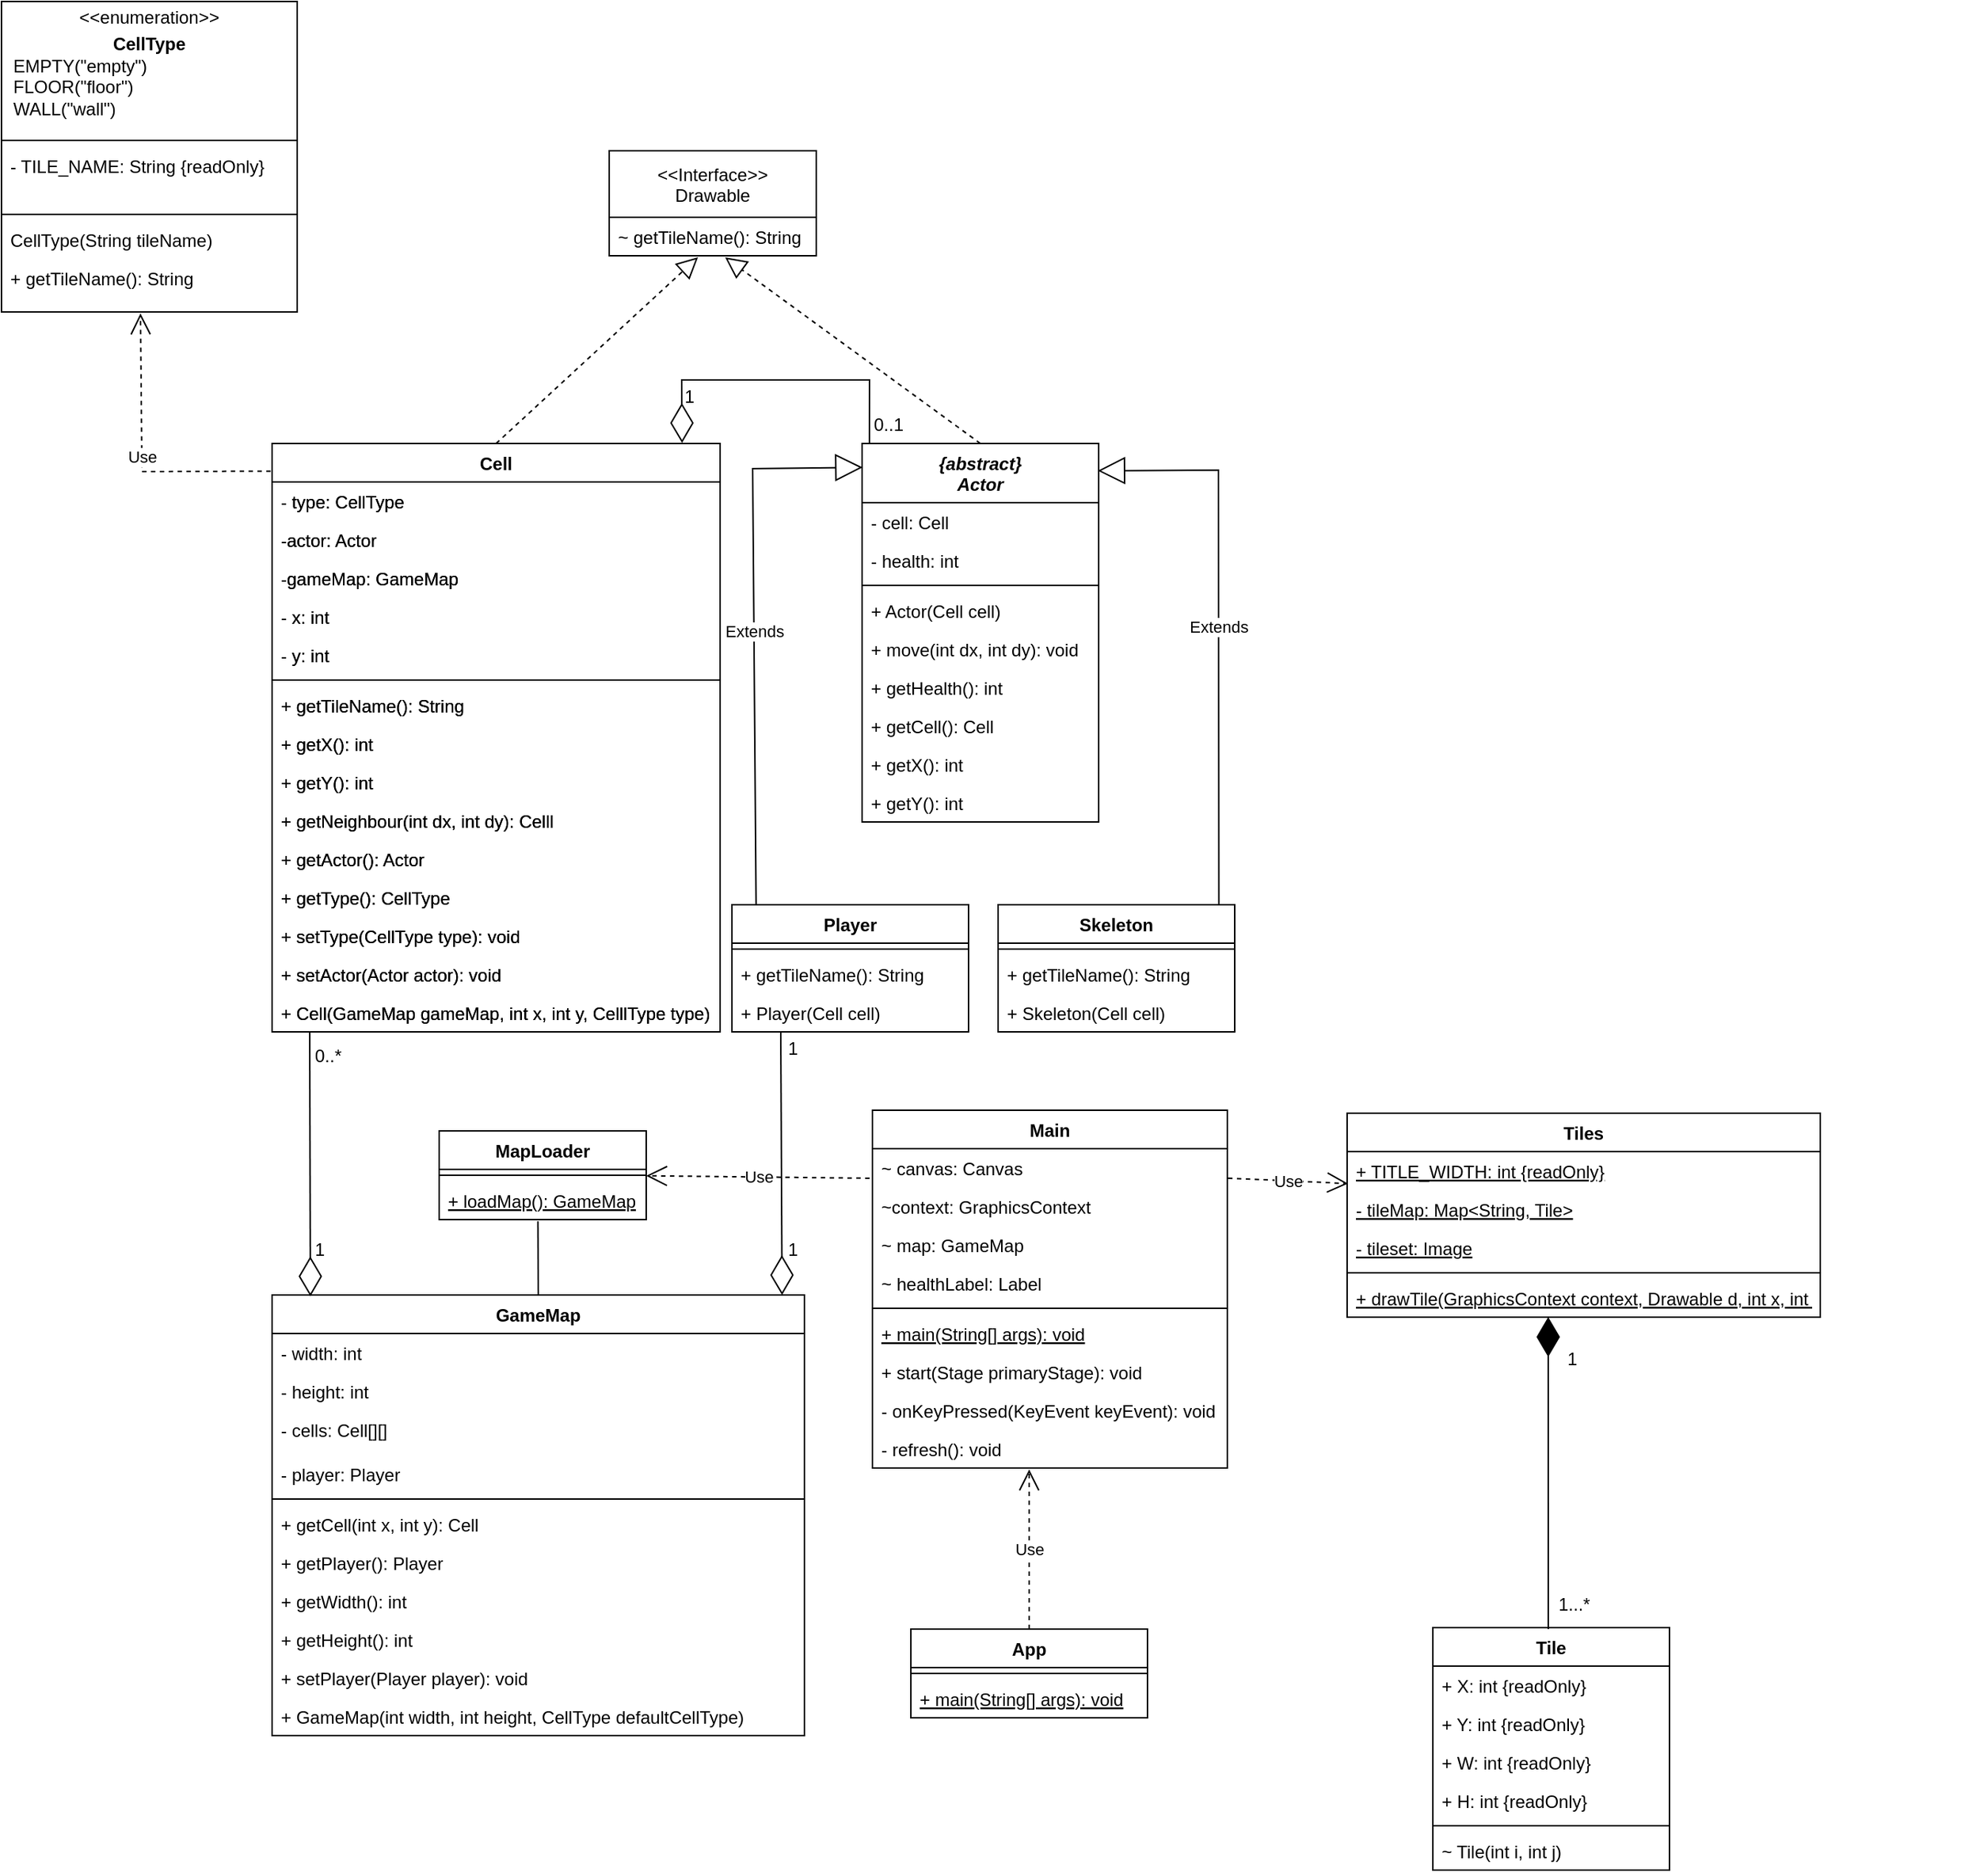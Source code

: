 <mxfile version="20.2.3" type="device"><diagram id="C5RBs43oDa-KdzZeNtuy" name="plan-diagram"><mxGraphModel dx="3357" dy="1351" grid="0" gridSize="10" guides="1" tooltips="1" connect="1" arrows="1" fold="1" page="1" pageScale="1" pageWidth="1169" pageHeight="827" math="0" shadow="0"><root><mxCell id="WIyWlLk6GJQsqaUBKTNV-0"/><mxCell id="WIyWlLk6GJQsqaUBKTNV-1" parent="WIyWlLk6GJQsqaUBKTNV-0"/><mxCell id="1TbsBnsKg7eIfjMKVuws-83" value="" style="group" vertex="1" connectable="0" parent="WIyWlLk6GJQsqaUBKTNV-1"><mxGeometry x="-883" y="34" width="200" height="210" as="geometry"/></mxCell><mxCell id="1TbsBnsKg7eIfjMKVuws-80" value="&lt;p style=&quot;margin:0px;margin-top:4px;text-align:center;&quot;&gt;&amp;lt;&amp;lt;enumeration&amp;gt;&amp;gt;&lt;br&gt;&lt;/p&gt;&lt;p style=&quot;margin:0px;margin-top:4px;text-align:center;&quot;&gt;&lt;b&gt;CellType&lt;/b&gt;&lt;/p&gt;&lt;p style=&quot;margin:0px;margin-left:8px;text-align:left;&quot;&gt;EMPTY(&quot;empty&quot;)&lt;br&gt;&lt;/p&gt;&lt;p style=&quot;margin:0px;margin-left:8px;text-align:left;&quot;&gt;FLOOR(&quot;floor&quot;)&lt;/p&gt;&lt;p style=&quot;margin:0px;margin-left:8px;text-align:left;&quot;&gt;WALL(&quot;wall&quot;)&lt;/p&gt;" style="shape=rect;html=1;overflow=fill;whiteSpace=wrap;" vertex="1" parent="1TbsBnsKg7eIfjMKVuws-83"><mxGeometry width="200" height="210" as="geometry"/></mxCell><mxCell id="1TbsBnsKg7eIfjMKVuws-81" value="" style="line;strokeWidth=1;fillColor=none;align=left;verticalAlign=middle;spacingTop=-1;spacingLeft=3;spacingRight=3;rotatable=0;labelPosition=right;points=[];portConstraint=eastwest;" vertex="1" parent="1TbsBnsKg7eIfjMKVuws-83"><mxGeometry y="90" width="200" height="8" as="geometry"/></mxCell><mxCell id="1TbsBnsKg7eIfjMKVuws-82" value="" style="line;strokeWidth=1;fillColor=none;align=left;verticalAlign=middle;spacingTop=-1;spacingLeft=3;spacingRight=3;rotatable=0;labelPosition=right;points=[];portConstraint=eastwest;" vertex="1" parent="1TbsBnsKg7eIfjMKVuws-83"><mxGeometry y="140" width="200" height="8" as="geometry"/></mxCell><mxCell id="1TbsBnsKg7eIfjMKVuws-84" value="- TILE_NAME: String {readOnly}" style="text;strokeColor=none;fillColor=none;align=left;verticalAlign=top;spacingLeft=4;spacingRight=4;overflow=hidden;rotatable=0;points=[[0,0.5],[1,0.5]];portConstraint=eastwest;" vertex="1" parent="1TbsBnsKg7eIfjMKVuws-83"><mxGeometry y="98" width="190" height="26" as="geometry"/></mxCell><mxCell id="1TbsBnsKg7eIfjMKVuws-86" value="CellType(String tileName)" style="text;strokeColor=none;fillColor=none;align=left;verticalAlign=top;spacingLeft=4;spacingRight=4;overflow=hidden;rotatable=0;points=[[0,0.5],[1,0.5]];portConstraint=eastwest;" vertex="1" parent="1TbsBnsKg7eIfjMKVuws-83"><mxGeometry y="148" width="150" height="26" as="geometry"/></mxCell><mxCell id="1TbsBnsKg7eIfjMKVuws-87" value="+ getTileName(): String" style="text;strokeColor=none;fillColor=none;align=left;verticalAlign=top;spacingLeft=4;spacingRight=4;overflow=hidden;rotatable=0;points=[[0,0.5],[1,0.5]];portConstraint=eastwest;" vertex="1" parent="1TbsBnsKg7eIfjMKVuws-83"><mxGeometry y="174" width="150" height="26" as="geometry"/></mxCell><mxCell id="1TbsBnsKg7eIfjMKVuws-88" value="GameMap" style="swimlane;fontStyle=1;align=center;verticalAlign=top;childLayout=stackLayout;horizontal=1;startSize=26;horizontalStack=0;resizeParent=1;resizeParentMax=0;resizeLast=0;collapsible=1;marginBottom=0;" vertex="1" parent="WIyWlLk6GJQsqaUBKTNV-1"><mxGeometry x="-700" y="909" width="360" height="298" as="geometry"><mxRectangle x="-806" y="929" width="92" height="26" as="alternateBounds"/></mxGeometry></mxCell><mxCell id="1TbsBnsKg7eIfjMKVuws-93" value="- width: int    " style="text;strokeColor=none;fillColor=none;align=left;verticalAlign=top;spacingLeft=4;spacingRight=4;overflow=hidden;rotatable=0;points=[[0,0.5],[1,0.5]];portConstraint=eastwest;" vertex="1" parent="1TbsBnsKg7eIfjMKVuws-88"><mxGeometry y="26" width="360" height="26" as="geometry"/></mxCell><mxCell id="1TbsBnsKg7eIfjMKVuws-92" value="- height: int" style="text;strokeColor=none;fillColor=none;align=left;verticalAlign=top;spacingLeft=4;spacingRight=4;overflow=hidden;rotatable=0;points=[[0,0.5],[1,0.5]];portConstraint=eastwest;" vertex="1" parent="1TbsBnsKg7eIfjMKVuws-88"><mxGeometry y="52" width="360" height="26" as="geometry"/></mxCell><mxCell id="1TbsBnsKg7eIfjMKVuws-94" value="- cells: Cell[][]" style="text;strokeColor=none;fillColor=none;align=left;verticalAlign=top;spacingLeft=4;spacingRight=4;overflow=hidden;rotatable=0;points=[[0,0.5],[1,0.5]];portConstraint=eastwest;" vertex="1" parent="1TbsBnsKg7eIfjMKVuws-88"><mxGeometry y="78" width="360" height="30" as="geometry"/></mxCell><mxCell id="1TbsBnsKg7eIfjMKVuws-89" value="- player: Player" style="text;strokeColor=none;fillColor=none;align=left;verticalAlign=top;spacingLeft=4;spacingRight=4;overflow=hidden;rotatable=0;points=[[0,0.5],[1,0.5]];portConstraint=eastwest;" vertex="1" parent="1TbsBnsKg7eIfjMKVuws-88"><mxGeometry y="108" width="360" height="26" as="geometry"/></mxCell><mxCell id="1TbsBnsKg7eIfjMKVuws-90" value="" style="line;strokeWidth=1;fillColor=none;align=left;verticalAlign=middle;spacingTop=-1;spacingLeft=3;spacingRight=3;rotatable=0;labelPosition=right;points=[];portConstraint=eastwest;" vertex="1" parent="1TbsBnsKg7eIfjMKVuws-88"><mxGeometry y="134" width="360" height="8" as="geometry"/></mxCell><mxCell id="1TbsBnsKg7eIfjMKVuws-98" value="+ getCell(int x, int y): Cell" style="text;strokeColor=none;fillColor=none;align=left;verticalAlign=top;spacingLeft=4;spacingRight=4;overflow=hidden;rotatable=0;points=[[0,0.5],[1,0.5]];portConstraint=eastwest;" vertex="1" parent="1TbsBnsKg7eIfjMKVuws-88"><mxGeometry y="142" width="360" height="26" as="geometry"/></mxCell><mxCell id="1TbsBnsKg7eIfjMKVuws-95" value="+ getPlayer(): Player" style="text;strokeColor=none;fillColor=none;align=left;verticalAlign=top;spacingLeft=4;spacingRight=4;overflow=hidden;rotatable=0;points=[[0,0.5],[1,0.5]];portConstraint=eastwest;" vertex="1" parent="1TbsBnsKg7eIfjMKVuws-88"><mxGeometry y="168" width="360" height="26" as="geometry"/></mxCell><mxCell id="1TbsBnsKg7eIfjMKVuws-96" value="+ getWidth(): int" style="text;strokeColor=none;fillColor=none;align=left;verticalAlign=top;spacingLeft=4;spacingRight=4;overflow=hidden;rotatable=0;points=[[0,0.5],[1,0.5]];portConstraint=eastwest;" vertex="1" parent="1TbsBnsKg7eIfjMKVuws-88"><mxGeometry y="194" width="360" height="26" as="geometry"/></mxCell><mxCell id="1TbsBnsKg7eIfjMKVuws-97" value="+ getHeight(): int" style="text;strokeColor=none;fillColor=none;align=left;verticalAlign=top;spacingLeft=4;spacingRight=4;overflow=hidden;rotatable=0;points=[[0,0.5],[1,0.5]];portConstraint=eastwest;" vertex="1" parent="1TbsBnsKg7eIfjMKVuws-88"><mxGeometry y="220" width="360" height="26" as="geometry"/></mxCell><mxCell id="1TbsBnsKg7eIfjMKVuws-99" value="+ setPlayer(Player player): void" style="text;strokeColor=none;fillColor=none;align=left;verticalAlign=top;spacingLeft=4;spacingRight=4;overflow=hidden;rotatable=0;points=[[0,0.5],[1,0.5]];portConstraint=eastwest;" vertex="1" parent="1TbsBnsKg7eIfjMKVuws-88"><mxGeometry y="246" width="360" height="26" as="geometry"/></mxCell><mxCell id="1TbsBnsKg7eIfjMKVuws-91" value="+ GameMap(int width, int height, CellType defaultCellType)" style="text;strokeColor=none;fillColor=none;align=left;verticalAlign=top;spacingLeft=4;spacingRight=4;overflow=hidden;rotatable=0;points=[[0,0.5],[1,0.5]];portConstraint=eastwest;" vertex="1" parent="1TbsBnsKg7eIfjMKVuws-88"><mxGeometry y="272" width="360" height="26" as="geometry"/></mxCell><mxCell id="1TbsBnsKg7eIfjMKVuws-100" value="MapLoader" style="swimlane;fontStyle=1;align=center;verticalAlign=top;childLayout=stackLayout;horizontal=1;startSize=26;horizontalStack=0;resizeParent=1;resizeParentMax=0;resizeLast=0;collapsible=1;marginBottom=0;" vertex="1" parent="WIyWlLk6GJQsqaUBKTNV-1"><mxGeometry x="-587" y="798" width="140" height="60" as="geometry"><mxRectangle x="-167" y="892" width="99" height="26" as="alternateBounds"/></mxGeometry></mxCell><mxCell id="1TbsBnsKg7eIfjMKVuws-102" value="" style="line;strokeWidth=1;fillColor=none;align=left;verticalAlign=middle;spacingTop=-1;spacingLeft=3;spacingRight=3;rotatable=0;labelPosition=right;points=[];portConstraint=eastwest;" vertex="1" parent="1TbsBnsKg7eIfjMKVuws-100"><mxGeometry y="26" width="140" height="8" as="geometry"/></mxCell><mxCell id="1TbsBnsKg7eIfjMKVuws-103" value="+ loadMap(): GameMap" style="text;strokeColor=none;fillColor=none;align=left;verticalAlign=top;spacingLeft=4;spacingRight=4;overflow=hidden;rotatable=0;points=[[0,0.5],[1,0.5]];portConstraint=eastwest;fontStyle=4" vertex="1" parent="1TbsBnsKg7eIfjMKVuws-100"><mxGeometry y="34" width="140" height="26" as="geometry"/></mxCell><mxCell id="1TbsBnsKg7eIfjMKVuws-189" value="" style="group" vertex="1" connectable="0" parent="WIyWlLk6GJQsqaUBKTNV-1"><mxGeometry x="-700" y="135" width="651" height="596" as="geometry"/></mxCell><mxCell id="1TbsBnsKg7eIfjMKVuws-64" value="Cell" style="swimlane;fontStyle=1;align=center;verticalAlign=top;childLayout=stackLayout;horizontal=1;startSize=26;horizontalStack=0;resizeParent=1;resizeParentMax=0;resizeLast=0;collapsible=1;marginBottom=0;" vertex="1" parent="1TbsBnsKg7eIfjMKVuws-189"><mxGeometry y="198" width="303" height="398" as="geometry"><mxRectangle x="-899" y="251" width="57" height="26" as="alternateBounds"/></mxGeometry></mxCell><mxCell id="1TbsBnsKg7eIfjMKVuws-129" value="" style="group" vertex="1" connectable="0" parent="1TbsBnsKg7eIfjMKVuws-64"><mxGeometry y="26" width="303" height="372" as="geometry"/></mxCell><mxCell id="1TbsBnsKg7eIfjMKVuws-70" value="- type: CellType" style="text;strokeColor=none;fillColor=none;align=left;verticalAlign=top;spacingLeft=4;spacingRight=4;overflow=hidden;rotatable=0;points=[[0,0.5],[1,0.5]];portConstraint=eastwest;" vertex="1" parent="1TbsBnsKg7eIfjMKVuws-129"><mxGeometry width="360" height="26" as="geometry"/></mxCell><mxCell id="1TbsBnsKg7eIfjMKVuws-68" value="-actor: Actor" style="text;strokeColor=none;fillColor=none;align=left;verticalAlign=top;spacingLeft=4;spacingRight=4;overflow=hidden;rotatable=0;points=[[0,0.5],[1,0.5]];portConstraint=eastwest;" vertex="1" parent="1TbsBnsKg7eIfjMKVuws-129"><mxGeometry y="26" width="360" height="26" as="geometry"/></mxCell><mxCell id="1TbsBnsKg7eIfjMKVuws-69" value="-gameMap: GameMap" style="text;strokeColor=none;fillColor=none;align=left;verticalAlign=top;spacingLeft=4;spacingRight=4;overflow=hidden;rotatable=0;points=[[0,0.5],[1,0.5]];portConstraint=eastwest;" vertex="1" parent="1TbsBnsKg7eIfjMKVuws-129"><mxGeometry y="52" width="360" height="26" as="geometry"/></mxCell><mxCell id="1TbsBnsKg7eIfjMKVuws-65" value="- x: int" style="text;strokeColor=none;fillColor=none;align=left;verticalAlign=top;spacingLeft=4;spacingRight=4;overflow=hidden;rotatable=0;points=[[0,0.5],[1,0.5]];portConstraint=eastwest;" vertex="1" parent="1TbsBnsKg7eIfjMKVuws-129"><mxGeometry y="78" width="360" height="26" as="geometry"/></mxCell><mxCell id="1TbsBnsKg7eIfjMKVuws-71" value="- y: int" style="text;strokeColor=none;fillColor=none;align=left;verticalAlign=top;spacingLeft=4;spacingRight=4;overflow=hidden;rotatable=0;points=[[0,0.5],[1,0.5]];portConstraint=eastwest;" vertex="1" parent="1TbsBnsKg7eIfjMKVuws-129"><mxGeometry y="104" width="360" height="26" as="geometry"/></mxCell><mxCell id="1TbsBnsKg7eIfjMKVuws-74" value="+ getTileName(): String" style="text;strokeColor=none;fillColor=none;align=left;verticalAlign=top;spacingLeft=4;spacingRight=4;overflow=hidden;rotatable=0;points=[[0,0.5],[1,0.5]];portConstraint=eastwest;" vertex="1" parent="1TbsBnsKg7eIfjMKVuws-129"><mxGeometry y="138" width="360" height="26" as="geometry"/></mxCell><mxCell id="1TbsBnsKg7eIfjMKVuws-77" value="+ getX(): int" style="text;strokeColor=none;fillColor=none;align=left;verticalAlign=top;spacingLeft=4;spacingRight=4;overflow=hidden;rotatable=0;points=[[0,0.5],[1,0.5]];portConstraint=eastwest;" vertex="1" parent="1TbsBnsKg7eIfjMKVuws-129"><mxGeometry y="164" width="360" height="26" as="geometry"/></mxCell><mxCell id="1TbsBnsKg7eIfjMKVuws-76" value="+ getY(): int" style="text;strokeColor=none;fillColor=none;align=left;verticalAlign=top;spacingLeft=4;spacingRight=4;overflow=hidden;rotatable=0;points=[[0,0.5],[1,0.5]];portConstraint=eastwest;" vertex="1" parent="1TbsBnsKg7eIfjMKVuws-129"><mxGeometry y="190" width="360" height="26" as="geometry"/></mxCell><mxCell id="1TbsBnsKg7eIfjMKVuws-75" value="+ getNeighbour(int dx, int dy): Celll" style="text;strokeColor=none;fillColor=none;align=left;verticalAlign=top;spacingLeft=4;spacingRight=4;overflow=hidden;rotatable=0;points=[[0,0.5],[1,0.5]];portConstraint=eastwest;" vertex="1" parent="1TbsBnsKg7eIfjMKVuws-129"><mxGeometry y="216" width="360" height="26" as="geometry"/></mxCell><mxCell id="1TbsBnsKg7eIfjMKVuws-73" value="+ getActor(): Actor" style="text;strokeColor=none;fillColor=none;align=left;verticalAlign=top;spacingLeft=4;spacingRight=4;overflow=hidden;rotatable=0;points=[[0,0.5],[1,0.5]];portConstraint=eastwest;" vertex="1" parent="1TbsBnsKg7eIfjMKVuws-129"><mxGeometry y="242" width="360" height="26" as="geometry"/></mxCell><mxCell id="1TbsBnsKg7eIfjMKVuws-72" value="+ getType(): CellType" style="text;strokeColor=none;fillColor=none;align=left;verticalAlign=top;spacingLeft=4;spacingRight=4;overflow=hidden;rotatable=0;points=[[0,0.5],[1,0.5]];portConstraint=eastwest;" vertex="1" parent="1TbsBnsKg7eIfjMKVuws-129"><mxGeometry y="268" width="360" height="26" as="geometry"/></mxCell><mxCell id="1TbsBnsKg7eIfjMKVuws-78" value="+ setType(CellType type): void" style="text;strokeColor=none;fillColor=none;align=left;verticalAlign=top;spacingLeft=4;spacingRight=4;overflow=hidden;rotatable=0;points=[[0,0.5],[1,0.5]];portConstraint=eastwest;" vertex="1" parent="1TbsBnsKg7eIfjMKVuws-129"><mxGeometry y="294" width="360" height="26" as="geometry"/></mxCell><mxCell id="1TbsBnsKg7eIfjMKVuws-79" value="+ setActor(Actor actor): void" style="text;strokeColor=none;fillColor=none;align=left;verticalAlign=top;spacingLeft=4;spacingRight=4;overflow=hidden;rotatable=0;points=[[0,0.5],[1,0.5]];portConstraint=eastwest;" vertex="1" parent="1TbsBnsKg7eIfjMKVuws-129"><mxGeometry y="320" width="360" height="26" as="geometry"/></mxCell><mxCell id="1TbsBnsKg7eIfjMKVuws-67" value="+ Cell(GameMap gameMap, int x, int y, CelllType type)" style="text;strokeColor=none;fillColor=none;align=left;verticalAlign=top;spacingLeft=4;spacingRight=4;overflow=hidden;rotatable=0;points=[[0,0.5],[1,0.5]];portConstraint=eastwest;" vertex="1" parent="1TbsBnsKg7eIfjMKVuws-129"><mxGeometry y="346" width="360" height="26" as="geometry"/></mxCell><mxCell id="1TbsBnsKg7eIfjMKVuws-130" value="" style="group" vertex="1" connectable="0" parent="1TbsBnsKg7eIfjMKVuws-129"><mxGeometry width="303" height="372" as="geometry"/></mxCell><mxCell id="1TbsBnsKg7eIfjMKVuws-131" value="- type: CellType" style="text;strokeColor=none;fillColor=none;align=left;verticalAlign=top;spacingLeft=4;spacingRight=4;overflow=hidden;rotatable=0;points=[[0,0.5],[1,0.5]];portConstraint=eastwest;" vertex="1" parent="1TbsBnsKg7eIfjMKVuws-130"><mxGeometry width="303" height="26" as="geometry"/></mxCell><mxCell id="1TbsBnsKg7eIfjMKVuws-132" value="-actor: Actor" style="text;strokeColor=none;fillColor=none;align=left;verticalAlign=top;spacingLeft=4;spacingRight=4;overflow=hidden;rotatable=0;points=[[0,0.5],[1,0.5]];portConstraint=eastwest;" vertex="1" parent="1TbsBnsKg7eIfjMKVuws-130"><mxGeometry y="26" width="303" height="26" as="geometry"/></mxCell><mxCell id="1TbsBnsKg7eIfjMKVuws-133" value="-gameMap: GameMap" style="text;strokeColor=none;fillColor=none;align=left;verticalAlign=top;spacingLeft=4;spacingRight=4;overflow=hidden;rotatable=0;points=[[0,0.5],[1,0.5]];portConstraint=eastwest;" vertex="1" parent="1TbsBnsKg7eIfjMKVuws-130"><mxGeometry y="52" width="303" height="26" as="geometry"/></mxCell><mxCell id="1TbsBnsKg7eIfjMKVuws-134" value="- x: int" style="text;strokeColor=none;fillColor=none;align=left;verticalAlign=top;spacingLeft=4;spacingRight=4;overflow=hidden;rotatable=0;points=[[0,0.5],[1,0.5]];portConstraint=eastwest;" vertex="1" parent="1TbsBnsKg7eIfjMKVuws-130"><mxGeometry y="78" width="303" height="26" as="geometry"/></mxCell><mxCell id="1TbsBnsKg7eIfjMKVuws-135" value="- y: int" style="text;strokeColor=none;fillColor=none;align=left;verticalAlign=top;spacingLeft=4;spacingRight=4;overflow=hidden;rotatable=0;points=[[0,0.5],[1,0.5]];portConstraint=eastwest;" vertex="1" parent="1TbsBnsKg7eIfjMKVuws-130"><mxGeometry y="104" width="303" height="26" as="geometry"/></mxCell><mxCell id="1TbsBnsKg7eIfjMKVuws-136" value="" style="line;strokeWidth=1;fillColor=none;align=left;verticalAlign=middle;spacingTop=-1;spacingLeft=3;spacingRight=3;rotatable=0;labelPosition=right;points=[];portConstraint=eastwest;" vertex="1" parent="1TbsBnsKg7eIfjMKVuws-130"><mxGeometry y="130" width="303" height="8" as="geometry"/></mxCell><mxCell id="1TbsBnsKg7eIfjMKVuws-137" value="+ getTileName(): String" style="text;strokeColor=none;fillColor=none;align=left;verticalAlign=top;spacingLeft=4;spacingRight=4;overflow=hidden;rotatable=0;points=[[0,0.5],[1,0.5]];portConstraint=eastwest;" vertex="1" parent="1TbsBnsKg7eIfjMKVuws-130"><mxGeometry y="138" width="303" height="26" as="geometry"/></mxCell><mxCell id="1TbsBnsKg7eIfjMKVuws-138" value="+ getX(): int" style="text;strokeColor=none;fillColor=none;align=left;verticalAlign=top;spacingLeft=4;spacingRight=4;overflow=hidden;rotatable=0;points=[[0,0.5],[1,0.5]];portConstraint=eastwest;" vertex="1" parent="1TbsBnsKg7eIfjMKVuws-130"><mxGeometry y="164" width="303" height="26" as="geometry"/></mxCell><mxCell id="1TbsBnsKg7eIfjMKVuws-139" value="+ getY(): int" style="text;strokeColor=none;fillColor=none;align=left;verticalAlign=top;spacingLeft=4;spacingRight=4;overflow=hidden;rotatable=0;points=[[0,0.5],[1,0.5]];portConstraint=eastwest;" vertex="1" parent="1TbsBnsKg7eIfjMKVuws-130"><mxGeometry y="190" width="303" height="26" as="geometry"/></mxCell><mxCell id="1TbsBnsKg7eIfjMKVuws-140" value="+ getNeighbour(int dx, int dy): Celll" style="text;strokeColor=none;fillColor=none;align=left;verticalAlign=top;spacingLeft=4;spacingRight=4;overflow=hidden;rotatable=0;points=[[0,0.5],[1,0.5]];portConstraint=eastwest;" vertex="1" parent="1TbsBnsKg7eIfjMKVuws-130"><mxGeometry y="216" width="303" height="26" as="geometry"/></mxCell><mxCell id="1TbsBnsKg7eIfjMKVuws-141" value="+ getActor(): Actor" style="text;strokeColor=none;fillColor=none;align=left;verticalAlign=top;spacingLeft=4;spacingRight=4;overflow=hidden;rotatable=0;points=[[0,0.5],[1,0.5]];portConstraint=eastwest;" vertex="1" parent="1TbsBnsKg7eIfjMKVuws-130"><mxGeometry y="242" width="303" height="26" as="geometry"/></mxCell><mxCell id="1TbsBnsKg7eIfjMKVuws-142" value="+ getType(): CellType" style="text;strokeColor=none;fillColor=none;align=left;verticalAlign=top;spacingLeft=4;spacingRight=4;overflow=hidden;rotatable=0;points=[[0,0.5],[1,0.5]];portConstraint=eastwest;" vertex="1" parent="1TbsBnsKg7eIfjMKVuws-130"><mxGeometry y="268" width="303" height="26" as="geometry"/></mxCell><mxCell id="1TbsBnsKg7eIfjMKVuws-143" value="+ setType(CellType type): void" style="text;strokeColor=none;fillColor=none;align=left;verticalAlign=top;spacingLeft=4;spacingRight=4;overflow=hidden;rotatable=0;points=[[0,0.5],[1,0.5]];portConstraint=eastwest;" vertex="1" parent="1TbsBnsKg7eIfjMKVuws-130"><mxGeometry y="294" width="303" height="26" as="geometry"/></mxCell><mxCell id="1TbsBnsKg7eIfjMKVuws-144" value="+ setActor(Actor actor): void" style="text;strokeColor=none;fillColor=none;align=left;verticalAlign=top;spacingLeft=4;spacingRight=4;overflow=hidden;rotatable=0;points=[[0,0.5],[1,0.5]];portConstraint=eastwest;" vertex="1" parent="1TbsBnsKg7eIfjMKVuws-130"><mxGeometry y="320" width="303" height="26" as="geometry"/></mxCell><mxCell id="1TbsBnsKg7eIfjMKVuws-145" value="+ Cell(GameMap gameMap, int x, int y, CelllType type)" style="text;strokeColor=none;fillColor=none;align=left;verticalAlign=top;spacingLeft=4;spacingRight=4;overflow=hidden;rotatable=0;points=[[0,0.5],[1,0.5]];portConstraint=eastwest;" vertex="1" parent="1TbsBnsKg7eIfjMKVuws-130"><mxGeometry y="346" width="303" height="26" as="geometry"/></mxCell><mxCell id="1TbsBnsKg7eIfjMKVuws-106" value="&lt;&lt;Interface&gt;&gt;&#10;Drawable" style="swimlane;fontStyle=0;childLayout=stackLayout;horizontal=1;startSize=45;fillColor=none;horizontalStack=0;resizeParent=1;resizeParentMax=0;resizeLast=0;collapsible=1;marginBottom=0;" vertex="1" parent="1TbsBnsKg7eIfjMKVuws-189"><mxGeometry x="228" width="140" height="71" as="geometry"><mxRectangle x="-784" y="128" width="110" height="45" as="alternateBounds"/></mxGeometry></mxCell><mxCell id="1TbsBnsKg7eIfjMKVuws-107" value="~ getTileName(): String" style="text;strokeColor=none;fillColor=none;align=left;verticalAlign=top;spacingLeft=4;spacingRight=4;overflow=hidden;rotatable=0;points=[[0,0.5],[1,0.5]];portConstraint=eastwest;" vertex="1" parent="1TbsBnsKg7eIfjMKVuws-106"><mxGeometry y="45" width="140" height="26" as="geometry"/></mxCell><mxCell id="1TbsBnsKg7eIfjMKVuws-110" value="{abstract}&#10;Actor&#10;" style="swimlane;fontStyle=3;align=center;verticalAlign=top;childLayout=stackLayout;horizontal=1;startSize=40;horizontalStack=0;resizeParent=1;resizeParentMax=0;resizeLast=0;collapsible=1;marginBottom=0;" vertex="1" parent="1TbsBnsKg7eIfjMKVuws-189"><mxGeometry x="399" y="198" width="160" height="256" as="geometry"><mxRectangle x="-623" y="229" width="91" height="41" as="alternateBounds"/></mxGeometry></mxCell><mxCell id="1TbsBnsKg7eIfjMKVuws-111" value="- cell: Cell" style="text;strokeColor=none;fillColor=none;align=left;verticalAlign=top;spacingLeft=4;spacingRight=4;overflow=hidden;rotatable=0;points=[[0,0.5],[1,0.5]];portConstraint=eastwest;" vertex="1" parent="1TbsBnsKg7eIfjMKVuws-110"><mxGeometry y="40" width="160" height="26" as="geometry"/></mxCell><mxCell id="1TbsBnsKg7eIfjMKVuws-114" value="- health: int" style="text;strokeColor=none;fillColor=none;align=left;verticalAlign=top;spacingLeft=4;spacingRight=4;overflow=hidden;rotatable=0;points=[[0,0.5],[1,0.5]];portConstraint=eastwest;" vertex="1" parent="1TbsBnsKg7eIfjMKVuws-110"><mxGeometry y="66" width="160" height="26" as="geometry"/></mxCell><mxCell id="1TbsBnsKg7eIfjMKVuws-112" value="" style="line;strokeWidth=1;fillColor=none;align=left;verticalAlign=middle;spacingTop=-1;spacingLeft=3;spacingRight=3;rotatable=0;labelPosition=right;points=[];portConstraint=eastwest;" vertex="1" parent="1TbsBnsKg7eIfjMKVuws-110"><mxGeometry y="92" width="160" height="8" as="geometry"/></mxCell><mxCell id="1TbsBnsKg7eIfjMKVuws-113" value="+ Actor(Cell cell)" style="text;strokeColor=none;fillColor=none;align=left;verticalAlign=top;spacingLeft=4;spacingRight=4;overflow=hidden;rotatable=0;points=[[0,0.5],[1,0.5]];portConstraint=eastwest;" vertex="1" parent="1TbsBnsKg7eIfjMKVuws-110"><mxGeometry y="100" width="160" height="26" as="geometry"/></mxCell><mxCell id="1TbsBnsKg7eIfjMKVuws-117" value="+ move(int dx, int dy): void" style="text;strokeColor=none;fillColor=none;align=left;verticalAlign=top;spacingLeft=4;spacingRight=4;overflow=hidden;rotatable=0;points=[[0,0.5],[1,0.5]];portConstraint=eastwest;" vertex="1" parent="1TbsBnsKg7eIfjMKVuws-110"><mxGeometry y="126" width="160" height="26" as="geometry"/></mxCell><mxCell id="1TbsBnsKg7eIfjMKVuws-119" value="+ getHealth(): int" style="text;strokeColor=none;fillColor=none;align=left;verticalAlign=top;spacingLeft=4;spacingRight=4;overflow=hidden;rotatable=0;points=[[0,0.5],[1,0.5]];portConstraint=eastwest;" vertex="1" parent="1TbsBnsKg7eIfjMKVuws-110"><mxGeometry y="152" width="160" height="26" as="geometry"/></mxCell><mxCell id="1TbsBnsKg7eIfjMKVuws-116" value="+ getCell(): Cell" style="text;strokeColor=none;fillColor=none;align=left;verticalAlign=top;spacingLeft=4;spacingRight=4;overflow=hidden;rotatable=0;points=[[0,0.5],[1,0.5]];portConstraint=eastwest;" vertex="1" parent="1TbsBnsKg7eIfjMKVuws-110"><mxGeometry y="178" width="160" height="26" as="geometry"/></mxCell><mxCell id="1TbsBnsKg7eIfjMKVuws-118" value="+ getX(): int" style="text;strokeColor=none;fillColor=none;align=left;verticalAlign=top;spacingLeft=4;spacingRight=4;overflow=hidden;rotatable=0;points=[[0,0.5],[1,0.5]];portConstraint=eastwest;" vertex="1" parent="1TbsBnsKg7eIfjMKVuws-110"><mxGeometry y="204" width="160" height="26" as="geometry"/></mxCell><mxCell id="1TbsBnsKg7eIfjMKVuws-115" value="+ getY(): int" style="text;strokeColor=none;fillColor=none;align=left;verticalAlign=top;spacingLeft=4;spacingRight=4;overflow=hidden;rotatable=0;points=[[0,0.5],[1,0.5]];portConstraint=eastwest;" vertex="1" parent="1TbsBnsKg7eIfjMKVuws-110"><mxGeometry y="230" width="160" height="26" as="geometry"/></mxCell><mxCell id="1TbsBnsKg7eIfjMKVuws-120" value="Player" style="swimlane;fontStyle=1;align=center;verticalAlign=top;childLayout=stackLayout;horizontal=1;startSize=26;horizontalStack=0;resizeParent=1;resizeParentMax=0;resizeLast=0;collapsible=1;marginBottom=0;" vertex="1" parent="1TbsBnsKg7eIfjMKVuws-189"><mxGeometry x="311" y="510" width="160" height="86" as="geometry"><mxRectangle x="-862" y="759" width="71" height="26" as="alternateBounds"/></mxGeometry></mxCell><mxCell id="1TbsBnsKg7eIfjMKVuws-122" value="" style="line;strokeWidth=1;fillColor=none;align=left;verticalAlign=middle;spacingTop=-1;spacingLeft=3;spacingRight=3;rotatable=0;labelPosition=right;points=[];portConstraint=eastwest;" vertex="1" parent="1TbsBnsKg7eIfjMKVuws-120"><mxGeometry y="26" width="160" height="8" as="geometry"/></mxCell><mxCell id="1TbsBnsKg7eIfjMKVuws-124" value="+ getTileName(): String" style="text;strokeColor=none;fillColor=none;align=left;verticalAlign=top;spacingLeft=4;spacingRight=4;overflow=hidden;rotatable=0;points=[[0,0.5],[1,0.5]];portConstraint=eastwest;" vertex="1" parent="1TbsBnsKg7eIfjMKVuws-120"><mxGeometry y="34" width="160" height="26" as="geometry"/></mxCell><mxCell id="1TbsBnsKg7eIfjMKVuws-123" value="+ Player(Cell cell)" style="text;strokeColor=none;fillColor=none;align=left;verticalAlign=top;spacingLeft=4;spacingRight=4;overflow=hidden;rotatable=0;points=[[0,0.5],[1,0.5]];portConstraint=eastwest;" vertex="1" parent="1TbsBnsKg7eIfjMKVuws-120"><mxGeometry y="60" width="160" height="26" as="geometry"/></mxCell><mxCell id="1TbsBnsKg7eIfjMKVuws-125" value="Skeleton" style="swimlane;fontStyle=1;align=center;verticalAlign=top;childLayout=stackLayout;horizontal=1;startSize=26;horizontalStack=0;resizeParent=1;resizeParentMax=0;resizeLast=0;collapsible=1;marginBottom=0;" vertex="1" parent="1TbsBnsKg7eIfjMKVuws-189"><mxGeometry x="491" y="510" width="160" height="86" as="geometry"><mxRectangle x="-523" y="752" width="85" height="26" as="alternateBounds"/></mxGeometry></mxCell><mxCell id="1TbsBnsKg7eIfjMKVuws-126" value="" style="line;strokeWidth=1;fillColor=none;align=left;verticalAlign=middle;spacingTop=-1;spacingLeft=3;spacingRight=3;rotatable=0;labelPosition=right;points=[];portConstraint=eastwest;" vertex="1" parent="1TbsBnsKg7eIfjMKVuws-125"><mxGeometry y="26" width="160" height="8" as="geometry"/></mxCell><mxCell id="1TbsBnsKg7eIfjMKVuws-127" value="+ getTileName(): String" style="text;strokeColor=none;fillColor=none;align=left;verticalAlign=top;spacingLeft=4;spacingRight=4;overflow=hidden;rotatable=0;points=[[0,0.5],[1,0.5]];portConstraint=eastwest;" vertex="1" parent="1TbsBnsKg7eIfjMKVuws-125"><mxGeometry y="34" width="160" height="26" as="geometry"/></mxCell><mxCell id="1TbsBnsKg7eIfjMKVuws-128" value="+ Skeleton(Cell cell)" style="text;strokeColor=none;fillColor=none;align=left;verticalAlign=top;spacingLeft=4;spacingRight=4;overflow=hidden;rotatable=0;points=[[0,0.5],[1,0.5]];portConstraint=eastwest;" vertex="1" parent="1TbsBnsKg7eIfjMKVuws-125"><mxGeometry y="60" width="160" height="26" as="geometry"/></mxCell><mxCell id="1TbsBnsKg7eIfjMKVuws-182" value="" style="endArrow=block;dashed=1;endFill=0;endSize=12;html=1;rounded=0;exitX=0.5;exitY=0;exitDx=0;exitDy=0;entryX=0.56;entryY=1.044;entryDx=0;entryDy=0;entryPerimeter=0;" edge="1" parent="1TbsBnsKg7eIfjMKVuws-189" source="1TbsBnsKg7eIfjMKVuws-110" target="1TbsBnsKg7eIfjMKVuws-107"><mxGeometry width="160" relative="1" as="geometry"><mxPoint x="380" y="114" as="sourcePoint"/><mxPoint x="540" y="114" as="targetPoint"/></mxGeometry></mxCell><mxCell id="1TbsBnsKg7eIfjMKVuws-183" value="" style="endArrow=block;dashed=1;endFill=0;endSize=12;html=1;rounded=0;entryX=0.429;entryY=1.038;entryDx=0;entryDy=0;entryPerimeter=0;exitX=0.5;exitY=0;exitDx=0;exitDy=0;" edge="1" parent="1TbsBnsKg7eIfjMKVuws-189" source="1TbsBnsKg7eIfjMKVuws-64" target="1TbsBnsKg7eIfjMKVuws-107"><mxGeometry width="160" relative="1" as="geometry"><mxPoint x="161" y="194" as="sourcePoint"/><mxPoint x="244" y="136" as="targetPoint"/></mxGeometry></mxCell><mxCell id="1TbsBnsKg7eIfjMKVuws-185" value="Extends" style="endArrow=block;endSize=16;endFill=0;html=1;rounded=0;exitX=0.102;exitY=-0.004;exitDx=0;exitDy=0;exitPerimeter=0;entryX=0.002;entryY=0.063;entryDx=0;entryDy=0;entryPerimeter=0;" edge="1" parent="1TbsBnsKg7eIfjMKVuws-189" source="1TbsBnsKg7eIfjMKVuws-120" target="1TbsBnsKg7eIfjMKVuws-110"><mxGeometry width="160" relative="1" as="geometry"><mxPoint x="380" y="484" as="sourcePoint"/><mxPoint x="363" y="289.833" as="targetPoint"/><Array as="points"><mxPoint x="325" y="215"/></Array></mxGeometry></mxCell><mxCell id="1TbsBnsKg7eIfjMKVuws-188" value="Extends" style="endArrow=block;endSize=16;endFill=0;html=1;rounded=0;entryX=0.996;entryY=0.072;entryDx=0;entryDy=0;entryPerimeter=0;exitX=0.933;exitY=0.003;exitDx=0;exitDy=0;exitPerimeter=0;" edge="1" parent="1TbsBnsKg7eIfjMKVuws-189" source="1TbsBnsKg7eIfjMKVuws-125" target="1TbsBnsKg7eIfjMKVuws-110"><mxGeometry width="160" relative="1" as="geometry"><mxPoint x="640" y="508" as="sourcePoint"/><mxPoint x="688.32" y="214.468" as="targetPoint"/><Array as="points"><mxPoint x="640" y="216"/></Array></mxGeometry></mxCell><mxCell id="1TbsBnsKg7eIfjMKVuws-214" value="" style="endArrow=diamondThin;endFill=0;endSize=24;html=1;rounded=0;entryX=0.915;entryY=-0.001;entryDx=0;entryDy=0;exitX=0.031;exitY=0;exitDx=0;exitDy=0;exitPerimeter=0;entryPerimeter=0;" edge="1" parent="1TbsBnsKg7eIfjMKVuws-189" source="1TbsBnsKg7eIfjMKVuws-110" target="1TbsBnsKg7eIfjMKVuws-64"><mxGeometry width="160" relative="1" as="geometry"><mxPoint x="404" y="191" as="sourcePoint"/><mxPoint x="434" y="145" as="targetPoint"/><Array as="points"><mxPoint x="404" y="155"/><mxPoint x="277" y="155"/></Array></mxGeometry></mxCell><mxCell id="1TbsBnsKg7eIfjMKVuws-215" value="0..1" style="text;strokeColor=none;fillColor=none;align=left;verticalAlign=middle;spacingTop=-1;spacingLeft=4;spacingRight=4;rotatable=0;labelPosition=right;points=[];portConstraint=eastwest;" vertex="1" parent="1TbsBnsKg7eIfjMKVuws-189"><mxGeometry x="381" y="178" width="20" height="14" as="geometry"/></mxCell><mxCell id="1TbsBnsKg7eIfjMKVuws-217" value="1" style="text;strokeColor=none;fillColor=none;align=left;verticalAlign=middle;spacingTop=-1;spacingLeft=4;spacingRight=4;rotatable=0;labelPosition=right;points=[];portConstraint=eastwest;" vertex="1" parent="1TbsBnsKg7eIfjMKVuws-189"><mxGeometry x="253" y="159" width="20" height="14" as="geometry"/></mxCell><mxCell id="1TbsBnsKg7eIfjMKVuws-191" value="Use" style="endArrow=open;endSize=12;dashed=1;html=1;rounded=0;entryX=0.47;entryY=1.005;entryDx=0;entryDy=0;entryPerimeter=0;exitX=-0.003;exitY=0.047;exitDx=0;exitDy=0;exitPerimeter=0;" edge="1" parent="WIyWlLk6GJQsqaUBKTNV-1" source="1TbsBnsKg7eIfjMKVuws-64" target="1TbsBnsKg7eIfjMKVuws-80"><mxGeometry width="160" relative="1" as="geometry"><mxPoint x="-789" y="362" as="sourcePoint"/><mxPoint x="-824" y="368" as="targetPoint"/><Array as="points"><mxPoint x="-788" y="352"/></Array></mxGeometry></mxCell><mxCell id="1TbsBnsKg7eIfjMKVuws-193" value="" style="endArrow=diamondThin;endFill=0;endSize=24;html=1;rounded=0;entryX=0.958;entryY=0;entryDx=0;entryDy=0;entryPerimeter=0;" edge="1" parent="WIyWlLk6GJQsqaUBKTNV-1" target="1TbsBnsKg7eIfjMKVuws-88"><mxGeometry width="160" relative="1" as="geometry"><mxPoint x="-356" y="731" as="sourcePoint"/><mxPoint x="-358" y="905" as="targetPoint"/><Array as="points"/></mxGeometry></mxCell><mxCell id="1TbsBnsKg7eIfjMKVuws-194" value="" style="endArrow=diamondThin;endFill=0;endSize=24;html=1;rounded=0;entryX=0.072;entryY=0.003;entryDx=0;entryDy=0;entryPerimeter=0;exitX=0.084;exitY=1.01;exitDx=0;exitDy=0;exitPerimeter=0;" edge="1" parent="WIyWlLk6GJQsqaUBKTNV-1" source="1TbsBnsKg7eIfjMKVuws-145" target="1TbsBnsKg7eIfjMKVuws-88"><mxGeometry width="160" relative="1" as="geometry"><mxPoint x="-676" y="736" as="sourcePoint"/><mxPoint x="-673.84" y="909.004" as="targetPoint"/><Array as="points"/></mxGeometry></mxCell><mxCell id="1TbsBnsKg7eIfjMKVuws-199" value="" style="endArrow=none;html=1;rounded=0;exitX=0.5;exitY=0;exitDx=0;exitDy=0;entryX=0.477;entryY=1.044;entryDx=0;entryDy=0;entryPerimeter=0;" edge="1" parent="WIyWlLk6GJQsqaUBKTNV-1" source="1TbsBnsKg7eIfjMKVuws-88" target="1TbsBnsKg7eIfjMKVuws-103"><mxGeometry width="50" height="50" relative="1" as="geometry"><mxPoint x="-571" y="917" as="sourcePoint"/><mxPoint x="-521" y="867" as="targetPoint"/></mxGeometry></mxCell><mxCell id="1TbsBnsKg7eIfjMKVuws-200" value="Use" style="endArrow=open;endSize=12;dashed=1;html=1;rounded=0;entryX=1;entryY=-0.141;entryDx=0;entryDy=0;entryPerimeter=0;exitX=-0.008;exitY=0.769;exitDx=0;exitDy=0;exitPerimeter=0;" edge="1" parent="WIyWlLk6GJQsqaUBKTNV-1" source="1TbsBnsKg7eIfjMKVuws-33" target="1TbsBnsKg7eIfjMKVuws-103"><mxGeometry width="160" relative="1" as="geometry"><mxPoint x="-375" y="827" as="sourcePoint"/><mxPoint x="-215" y="827" as="targetPoint"/></mxGeometry></mxCell><mxCell id="1TbsBnsKg7eIfjMKVuws-205" value="" style="group" vertex="1" connectable="0" parent="WIyWlLk6GJQsqaUBKTNV-1"><mxGeometry x="-294" y="749" width="748" height="547" as="geometry"/></mxCell><mxCell id="1TbsBnsKg7eIfjMKVuws-25" value="App" style="swimlane;fontStyle=1;align=center;verticalAlign=top;childLayout=stackLayout;horizontal=1;startSize=26;horizontalStack=0;resizeParent=1;resizeParentMax=0;resizeLast=0;collapsible=1;marginBottom=0;" vertex="1" parent="1TbsBnsKg7eIfjMKVuws-205"><mxGeometry x="26" y="386" width="160" height="60" as="geometry"><mxRectangle x="-154" y="1179" width="58" height="26" as="alternateBounds"/></mxGeometry></mxCell><mxCell id="1TbsBnsKg7eIfjMKVuws-27" value="" style="line;strokeWidth=1;fillColor=none;align=left;verticalAlign=middle;spacingTop=-1;spacingLeft=3;spacingRight=3;rotatable=0;labelPosition=right;points=[];portConstraint=eastwest;" vertex="1" parent="1TbsBnsKg7eIfjMKVuws-25"><mxGeometry y="26" width="160" height="8" as="geometry"/></mxCell><mxCell id="1TbsBnsKg7eIfjMKVuws-28" value="+ main(String[] args): void" style="text;strokeColor=none;fillColor=none;align=left;verticalAlign=top;spacingLeft=4;spacingRight=4;overflow=hidden;rotatable=0;points=[[0,0.5],[1,0.5]];portConstraint=eastwest;fontStyle=4" vertex="1" parent="1TbsBnsKg7eIfjMKVuws-25"><mxGeometry y="34" width="160" height="26" as="geometry"/></mxCell><mxCell id="1TbsBnsKg7eIfjMKVuws-29" value="Main" style="swimlane;fontStyle=1;align=center;verticalAlign=top;childLayout=stackLayout;horizontal=1;startSize=26;horizontalStack=0;resizeParent=1;resizeParentMax=0;resizeLast=0;collapsible=1;marginBottom=0;" vertex="1" parent="1TbsBnsKg7eIfjMKVuws-205"><mxGeometry y="35" width="240" height="242" as="geometry"><mxRectangle x="436" y="1179" width="62" height="26" as="alternateBounds"/></mxGeometry></mxCell><mxCell id="1TbsBnsKg7eIfjMKVuws-33" value="~ canvas: Canvas" style="text;strokeColor=none;fillColor=none;align=left;verticalAlign=top;spacingLeft=4;spacingRight=4;overflow=hidden;rotatable=0;points=[[0,0.5],[1,0.5]];portConstraint=eastwest;" vertex="1" parent="1TbsBnsKg7eIfjMKVuws-29"><mxGeometry y="26" width="240" height="26" as="geometry"/></mxCell><mxCell id="1TbsBnsKg7eIfjMKVuws-34" value="~context: GraphicsContext" style="text;strokeColor=none;fillColor=none;align=left;verticalAlign=top;spacingLeft=4;spacingRight=4;overflow=hidden;rotatable=0;points=[[0,0.5],[1,0.5]];portConstraint=eastwest;" vertex="1" parent="1TbsBnsKg7eIfjMKVuws-29"><mxGeometry y="52" width="240" height="26" as="geometry"/></mxCell><mxCell id="1TbsBnsKg7eIfjMKVuws-30" value="~ map: GameMap" style="text;strokeColor=none;fillColor=none;align=left;verticalAlign=top;spacingLeft=4;spacingRight=4;overflow=hidden;rotatable=0;points=[[0,0.5],[1,0.5]];portConstraint=eastwest;" vertex="1" parent="1TbsBnsKg7eIfjMKVuws-29"><mxGeometry y="78" width="240" height="26" as="geometry"/></mxCell><mxCell id="1TbsBnsKg7eIfjMKVuws-35" value="~ healthLabel: Label" style="text;strokeColor=none;fillColor=none;align=left;verticalAlign=top;spacingLeft=4;spacingRight=4;overflow=hidden;rotatable=0;points=[[0,0.5],[1,0.5]];portConstraint=eastwest;" vertex="1" parent="1TbsBnsKg7eIfjMKVuws-29"><mxGeometry y="104" width="240" height="26" as="geometry"/></mxCell><mxCell id="1TbsBnsKg7eIfjMKVuws-31" value="" style="line;strokeWidth=1;fillColor=none;align=left;verticalAlign=middle;spacingTop=-1;spacingLeft=3;spacingRight=3;rotatable=0;labelPosition=right;points=[];portConstraint=eastwest;" vertex="1" parent="1TbsBnsKg7eIfjMKVuws-29"><mxGeometry y="130" width="240" height="8" as="geometry"/></mxCell><mxCell id="1TbsBnsKg7eIfjMKVuws-38" value="+ main(String[] args): void" style="text;strokeColor=none;fillColor=none;align=left;verticalAlign=top;spacingLeft=4;spacingRight=4;overflow=hidden;rotatable=0;points=[[0,0.5],[1,0.5]];portConstraint=eastwest;fontStyle=4" vertex="1" parent="1TbsBnsKg7eIfjMKVuws-29"><mxGeometry y="138" width="240" height="26" as="geometry"/></mxCell><mxCell id="1TbsBnsKg7eIfjMKVuws-32" value="+ start(Stage primaryStage): void" style="text;strokeColor=none;fillColor=none;align=left;verticalAlign=top;spacingLeft=4;spacingRight=4;overflow=hidden;rotatable=0;points=[[0,0.5],[1,0.5]];portConstraint=eastwest;" vertex="1" parent="1TbsBnsKg7eIfjMKVuws-29"><mxGeometry y="164" width="240" height="26" as="geometry"/></mxCell><mxCell id="1TbsBnsKg7eIfjMKVuws-36" value="- onKeyPressed(KeyEvent keyEvent): void" style="text;strokeColor=none;fillColor=none;align=left;verticalAlign=top;spacingLeft=4;spacingRight=4;overflow=hidden;rotatable=0;points=[[0,0.5],[1,0.5]];portConstraint=eastwest;" vertex="1" parent="1TbsBnsKg7eIfjMKVuws-29"><mxGeometry y="190" width="240" height="26" as="geometry"/></mxCell><mxCell id="1TbsBnsKg7eIfjMKVuws-37" value="- refresh(): void" style="text;strokeColor=none;fillColor=none;align=left;verticalAlign=top;spacingLeft=4;spacingRight=4;overflow=hidden;rotatable=0;points=[[0,0.5],[1,0.5]];portConstraint=eastwest;" vertex="1" parent="1TbsBnsKg7eIfjMKVuws-29"><mxGeometry y="216" width="240" height="26" as="geometry"/></mxCell><mxCell id="1TbsBnsKg7eIfjMKVuws-60" value="" style="group" vertex="1" connectable="0" parent="1TbsBnsKg7eIfjMKVuws-205"><mxGeometry x="329" width="20" height="14" as="geometry"/></mxCell><mxCell id="1TbsBnsKg7eIfjMKVuws-201" value="Use" style="endArrow=open;endSize=12;dashed=1;html=1;rounded=0;exitX=0.5;exitY=0;exitDx=0;exitDy=0;" edge="1" parent="1TbsBnsKg7eIfjMKVuws-205" source="1TbsBnsKg7eIfjMKVuws-25"><mxGeometry width="160" relative="1" as="geometry"><mxPoint x="106" y="382" as="sourcePoint"/><mxPoint x="106" y="278" as="targetPoint"/></mxGeometry></mxCell><mxCell id="1TbsBnsKg7eIfjMKVuws-202" value="Use" style="endArrow=open;endSize=12;dashed=1;html=1;rounded=0;exitX=1.002;exitY=0.767;exitDx=0;exitDy=0;exitPerimeter=0;entryX=0.002;entryY=0.831;entryDx=0;entryDy=0;entryPerimeter=0;" edge="1" parent="1TbsBnsKg7eIfjMKVuws-205" source="1TbsBnsKg7eIfjMKVuws-33" target="1TbsBnsKg7eIfjMKVuws-40"><mxGeometry width="160" relative="1" as="geometry"><mxPoint x="240" y="80" as="sourcePoint"/><mxPoint x="400" y="80" as="targetPoint"/></mxGeometry></mxCell><mxCell id="1TbsBnsKg7eIfjMKVuws-206" value="" style="group" vertex="1" connectable="0" parent="1TbsBnsKg7eIfjMKVuws-205"><mxGeometry x="321" y="37" width="320" height="512" as="geometry"/></mxCell><mxCell id="1TbsBnsKg7eIfjMKVuws-39" value="Tiles" style="swimlane;fontStyle=1;align=center;verticalAlign=top;childLayout=stackLayout;horizontal=1;startSize=26;horizontalStack=0;resizeParent=1;resizeParentMax=0;resizeLast=0;collapsible=1;marginBottom=0;" vertex="1" parent="1TbsBnsKg7eIfjMKVuws-206"><mxGeometry width="320" height="138" as="geometry"><mxRectangle x="260" y="34" width="62" height="26" as="alternateBounds"/></mxGeometry></mxCell><mxCell id="1TbsBnsKg7eIfjMKVuws-40" value="+ TITLE_WIDTH: int {readOnly}" style="text;strokeColor=none;fillColor=none;align=left;verticalAlign=top;spacingLeft=4;spacingRight=4;overflow=hidden;rotatable=0;points=[[0,0.5],[1,0.5]];portConstraint=eastwest;fontStyle=4" vertex="1" parent="1TbsBnsKg7eIfjMKVuws-39"><mxGeometry y="26" width="320" height="26" as="geometry"/></mxCell><mxCell id="1TbsBnsKg7eIfjMKVuws-44" value="- tileMap: Map&lt;String, Tile&gt;" style="text;strokeColor=none;fillColor=none;align=left;verticalAlign=top;spacingLeft=4;spacingRight=4;overflow=hidden;rotatable=0;points=[[0,0.5],[1,0.5]];portConstraint=eastwest;fontStyle=4" vertex="1" parent="1TbsBnsKg7eIfjMKVuws-39"><mxGeometry y="52" width="320" height="26" as="geometry"/></mxCell><mxCell id="1TbsBnsKg7eIfjMKVuws-43" value="- tileset: Image" style="text;strokeColor=none;fillColor=none;align=left;verticalAlign=top;spacingLeft=4;spacingRight=4;overflow=hidden;rotatable=0;points=[[0,0.5],[1,0.5]];portConstraint=eastwest;fontStyle=4" vertex="1" parent="1TbsBnsKg7eIfjMKVuws-39"><mxGeometry y="78" width="320" height="26" as="geometry"/></mxCell><mxCell id="1TbsBnsKg7eIfjMKVuws-41" value="" style="line;strokeWidth=1;fillColor=none;align=left;verticalAlign=middle;spacingTop=-1;spacingLeft=3;spacingRight=3;rotatable=0;labelPosition=right;points=[];portConstraint=eastwest;" vertex="1" parent="1TbsBnsKg7eIfjMKVuws-39"><mxGeometry y="104" width="320" height="8" as="geometry"/></mxCell><mxCell id="1TbsBnsKg7eIfjMKVuws-45" value="+ drawTile(GraphicsContext context, Drawable d, int x, int y): void " style="text;strokeColor=none;fillColor=none;align=left;verticalAlign=top;spacingLeft=4;spacingRight=4;overflow=hidden;rotatable=0;points=[[0,0.5],[1,0.5]];portConstraint=eastwest;fontStyle=4" vertex="1" parent="1TbsBnsKg7eIfjMKVuws-39"><mxGeometry y="112" width="320" height="26" as="geometry"/></mxCell><mxCell id="1TbsBnsKg7eIfjMKVuws-47" value="Tile" style="swimlane;fontStyle=1;align=center;verticalAlign=top;childLayout=stackLayout;horizontal=1;startSize=26;horizontalStack=0;resizeParent=1;resizeParentMax=0;resizeLast=0;collapsible=1;marginBottom=0;" vertex="1" parent="1TbsBnsKg7eIfjMKVuws-206"><mxGeometry x="58" y="348" width="160" height="164" as="geometry"><mxRectangle x="760" y="28" width="55" height="26" as="alternateBounds"/></mxGeometry></mxCell><mxCell id="1TbsBnsKg7eIfjMKVuws-53" value="+ X: int {readOnly}" style="text;strokeColor=none;fillColor=none;align=left;verticalAlign=top;spacingLeft=4;spacingRight=4;overflow=hidden;rotatable=0;points=[[0,0.5],[1,0.5]];portConstraint=eastwest;" vertex="1" parent="1TbsBnsKg7eIfjMKVuws-47"><mxGeometry y="26" width="160" height="26" as="geometry"/></mxCell><mxCell id="1TbsBnsKg7eIfjMKVuws-54" value="+ Y: int {readOnly}" style="text;strokeColor=none;fillColor=none;align=left;verticalAlign=top;spacingLeft=4;spacingRight=4;overflow=hidden;rotatable=0;points=[[0,0.5],[1,0.5]];portConstraint=eastwest;" vertex="1" parent="1TbsBnsKg7eIfjMKVuws-47"><mxGeometry y="52" width="160" height="26" as="geometry"/></mxCell><mxCell id="1TbsBnsKg7eIfjMKVuws-56" value="+ W: int {readOnly}" style="text;strokeColor=none;fillColor=none;align=left;verticalAlign=top;spacingLeft=4;spacingRight=4;overflow=hidden;rotatable=0;points=[[0,0.5],[1,0.5]];portConstraint=eastwest;" vertex="1" parent="1TbsBnsKg7eIfjMKVuws-47"><mxGeometry y="78" width="160" height="26" as="geometry"/></mxCell><mxCell id="1TbsBnsKg7eIfjMKVuws-55" value="+ H: int {readOnly}" style="text;strokeColor=none;fillColor=none;align=left;verticalAlign=top;spacingLeft=4;spacingRight=4;overflow=hidden;rotatable=0;points=[[0,0.5],[1,0.5]];portConstraint=eastwest;" vertex="1" parent="1TbsBnsKg7eIfjMKVuws-47"><mxGeometry y="104" width="160" height="26" as="geometry"/></mxCell><mxCell id="1TbsBnsKg7eIfjMKVuws-49" value="" style="line;strokeWidth=1;fillColor=none;align=left;verticalAlign=middle;spacingTop=-1;spacingLeft=3;spacingRight=3;rotatable=0;labelPosition=right;points=[];portConstraint=eastwest;" vertex="1" parent="1TbsBnsKg7eIfjMKVuws-47"><mxGeometry y="130" width="160" height="8" as="geometry"/></mxCell><mxCell id="1TbsBnsKg7eIfjMKVuws-50" value="~ Tile(int i, int j)" style="text;strokeColor=none;fillColor=none;align=left;verticalAlign=top;spacingLeft=4;spacingRight=4;overflow=hidden;rotatable=0;points=[[0,0.5],[1,0.5]];portConstraint=eastwest;" vertex="1" parent="1TbsBnsKg7eIfjMKVuws-47"><mxGeometry y="138" width="160" height="26" as="geometry"/></mxCell><mxCell id="1TbsBnsKg7eIfjMKVuws-62" value="1" style="text;strokeColor=none;fillColor=none;align=left;verticalAlign=middle;spacingTop=-1;spacingLeft=4;spacingRight=4;rotatable=0;labelPosition=right;points=[];portConstraint=eastwest;" vertex="1" parent="1TbsBnsKg7eIfjMKVuws-206"><mxGeometry x="123" y="159" width="20" height="14" as="geometry"/></mxCell><mxCell id="1TbsBnsKg7eIfjMKVuws-58" value="" style="endArrow=diamondThin;endFill=1;endSize=24;html=1;rounded=0;exitX=0.488;exitY=0.006;exitDx=0;exitDy=0;exitPerimeter=0;entryX=0.425;entryY=0.997;entryDx=0;entryDy=0;entryPerimeter=0;" edge="1" parent="1TbsBnsKg7eIfjMKVuws-206" source="1TbsBnsKg7eIfjMKVuws-47" target="1TbsBnsKg7eIfjMKVuws-45"><mxGeometry width="160" relative="1" as="geometry"><mxPoint x="-209" y="-28.42" as="sourcePoint"/><mxPoint x="-129" y="-111" as="targetPoint"/></mxGeometry></mxCell><mxCell id="1TbsBnsKg7eIfjMKVuws-203" value="1...*" style="text;strokeColor=none;fillColor=none;align=left;verticalAlign=middle;spacingTop=-1;spacingLeft=4;spacingRight=4;rotatable=0;labelPosition=right;points=[];portConstraint=eastwest;" vertex="1" parent="1TbsBnsKg7eIfjMKVuws-206"><mxGeometry x="117" y="325" width="20" height="14" as="geometry"/></mxCell><mxCell id="1TbsBnsKg7eIfjMKVuws-207" value="1" style="text;strokeColor=none;fillColor=none;align=left;verticalAlign=middle;spacingTop=-1;spacingLeft=4;spacingRight=4;rotatable=0;labelPosition=right;points=[];portConstraint=eastwest;" vertex="1" parent="WIyWlLk6GJQsqaUBKTNV-1"><mxGeometry x="-697" y="871" width="20" height="14" as="geometry"/></mxCell><mxCell id="1TbsBnsKg7eIfjMKVuws-209" value="0..*" style="text;strokeColor=none;fillColor=none;align=left;verticalAlign=middle;spacingTop=-1;spacingLeft=4;spacingRight=4;rotatable=0;labelPosition=right;points=[];portConstraint=eastwest;" vertex="1" parent="WIyWlLk6GJQsqaUBKTNV-1"><mxGeometry x="-697" y="740" width="20" height="14" as="geometry"/></mxCell><mxCell id="1TbsBnsKg7eIfjMKVuws-211" value="1" style="text;strokeColor=none;fillColor=none;align=left;verticalAlign=middle;spacingTop=-1;spacingLeft=4;spacingRight=4;rotatable=0;labelPosition=right;points=[];portConstraint=eastwest;" vertex="1" parent="WIyWlLk6GJQsqaUBKTNV-1"><mxGeometry x="-377" y="871" width="20" height="14" as="geometry"/></mxCell><mxCell id="1TbsBnsKg7eIfjMKVuws-212" value="1" style="text;strokeColor=none;fillColor=none;align=left;verticalAlign=middle;spacingTop=-1;spacingLeft=4;spacingRight=4;rotatable=0;labelPosition=right;points=[];portConstraint=eastwest;" vertex="1" parent="WIyWlLk6GJQsqaUBKTNV-1"><mxGeometry x="-377" y="735" width="20" height="14" as="geometry"/></mxCell></root></mxGraphModel></diagram></mxfile>